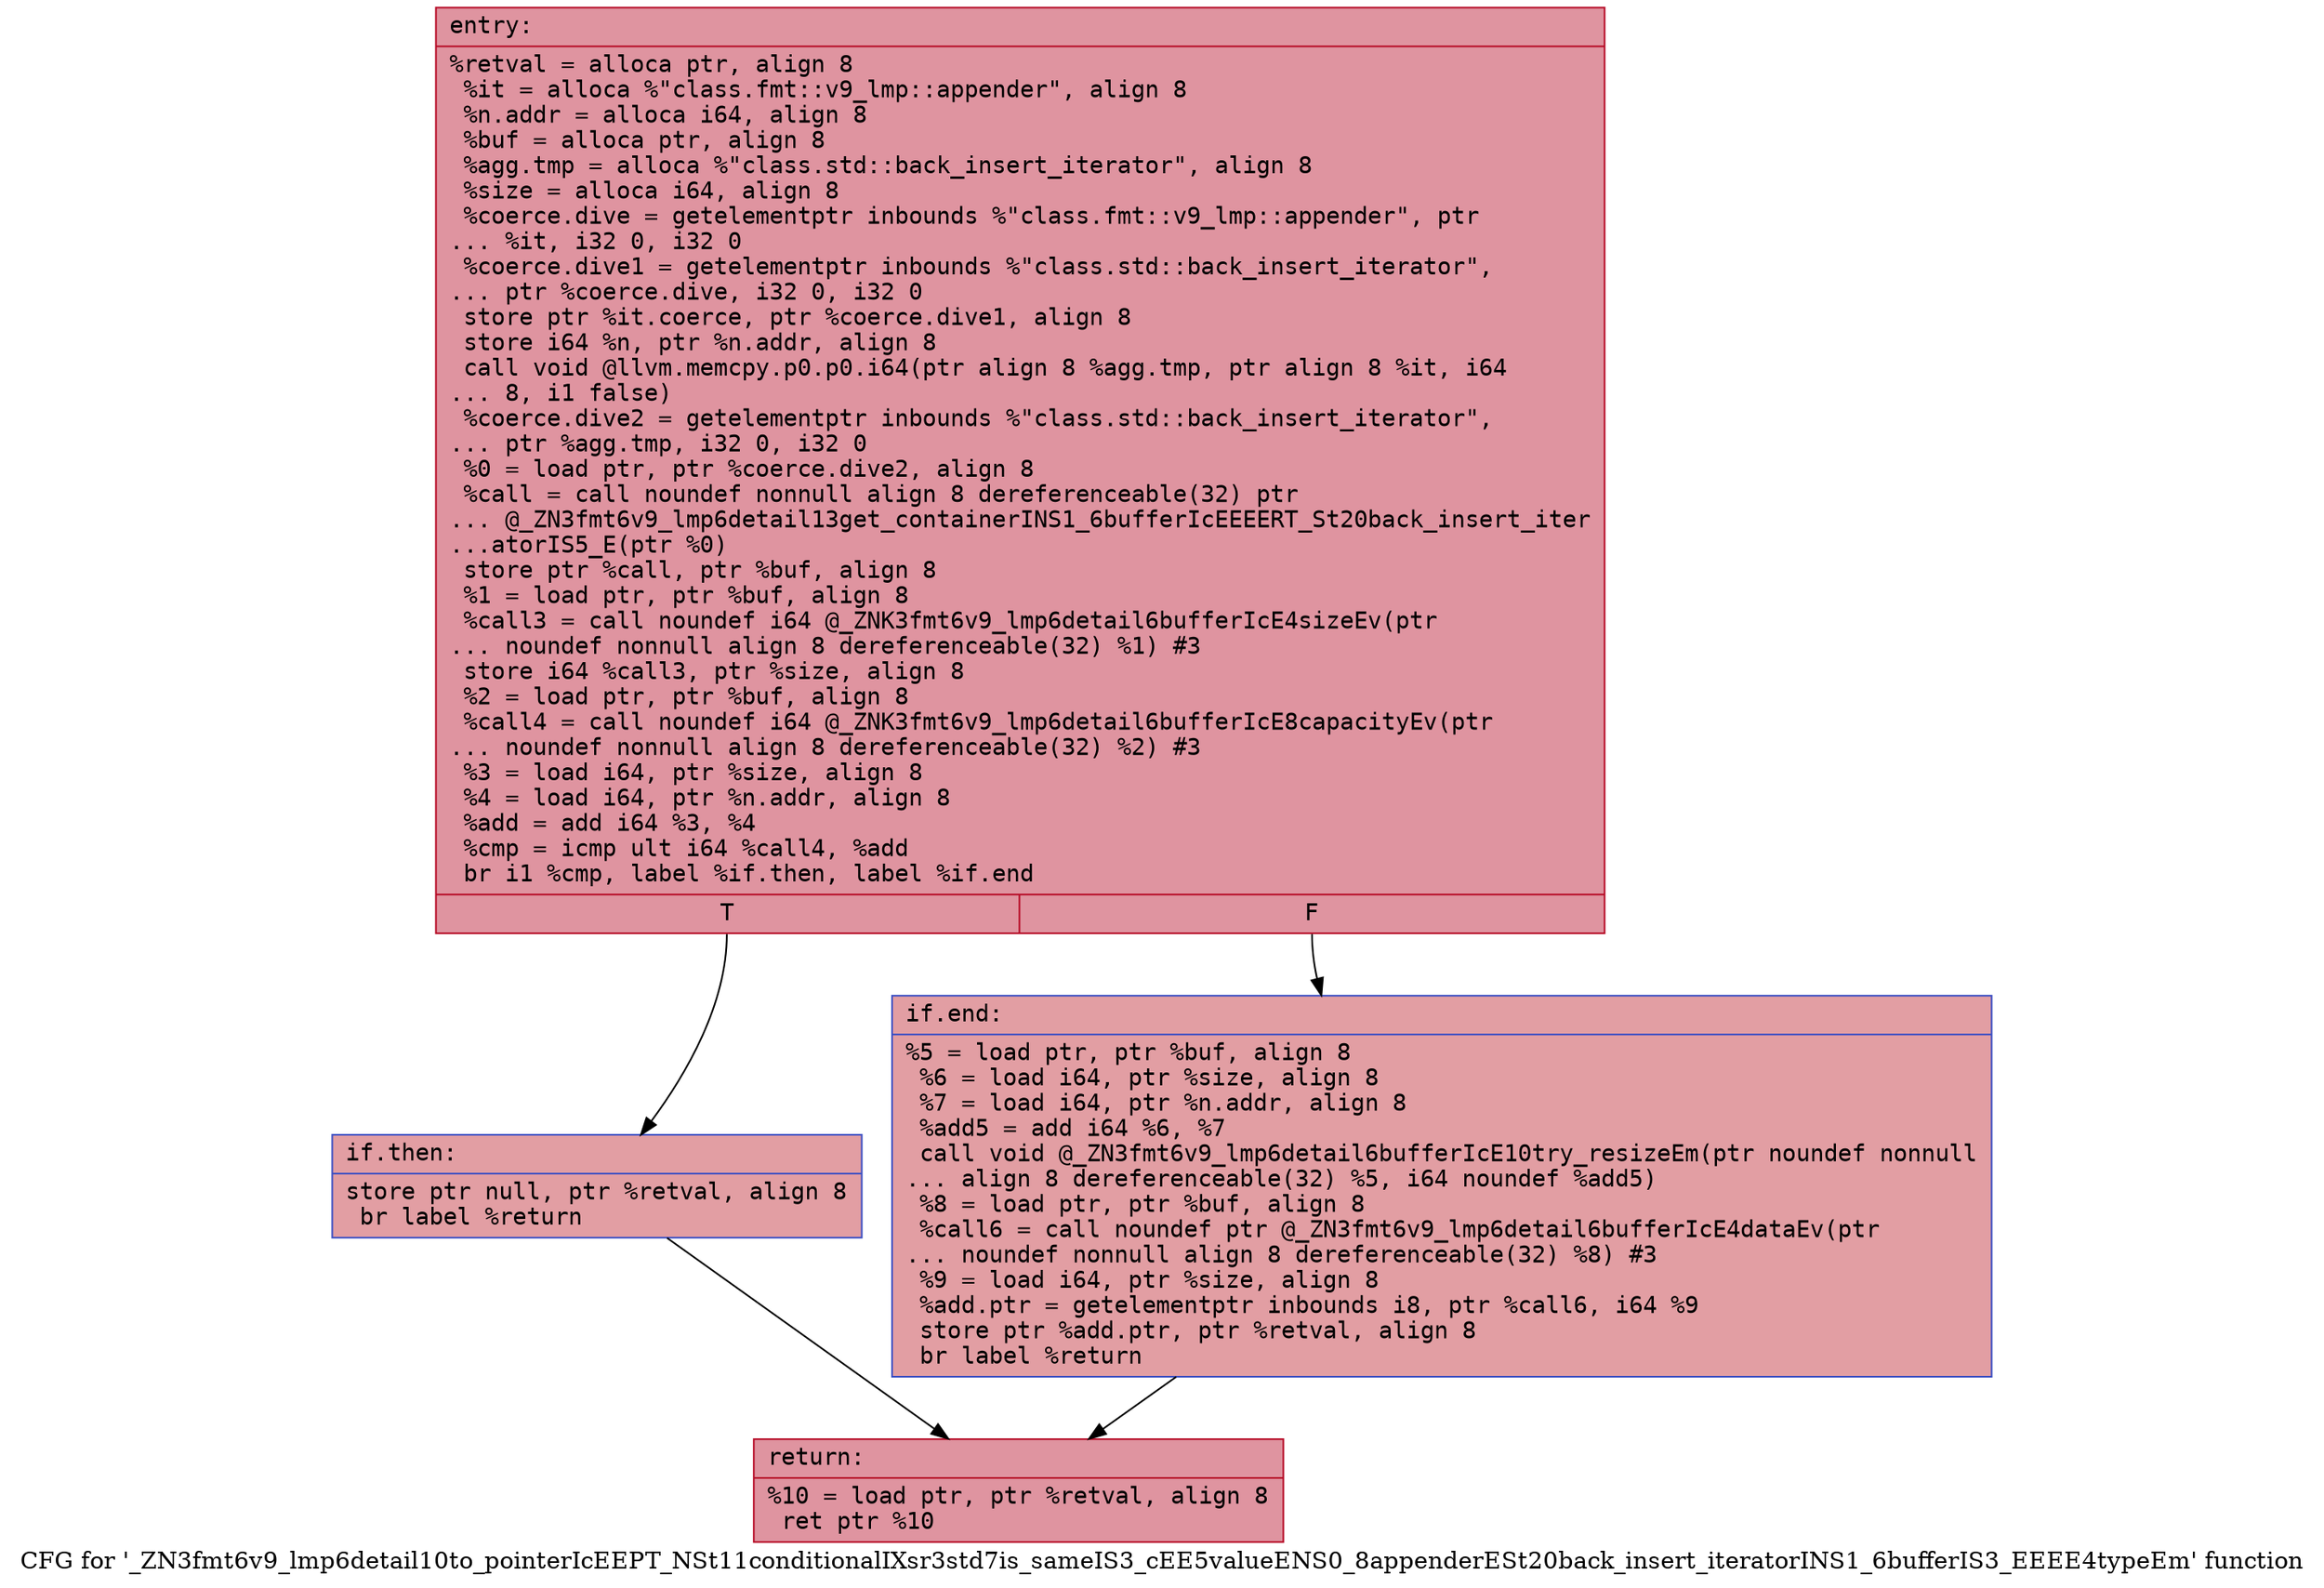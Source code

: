 digraph "CFG for '_ZN3fmt6v9_lmp6detail10to_pointerIcEEPT_NSt11conditionalIXsr3std7is_sameIS3_cEE5valueENS0_8appenderESt20back_insert_iteratorINS1_6bufferIS3_EEEE4typeEm' function" {
	label="CFG for '_ZN3fmt6v9_lmp6detail10to_pointerIcEEPT_NSt11conditionalIXsr3std7is_sameIS3_cEE5valueENS0_8appenderESt20back_insert_iteratorINS1_6bufferIS3_EEEE4typeEm' function";

	Node0x556bfebfe240 [shape=record,color="#b70d28ff", style=filled, fillcolor="#b70d2870" fontname="Courier",label="{entry:\l|  %retval = alloca ptr, align 8\l  %it = alloca %\"class.fmt::v9_lmp::appender\", align 8\l  %n.addr = alloca i64, align 8\l  %buf = alloca ptr, align 8\l  %agg.tmp = alloca %\"class.std::back_insert_iterator\", align 8\l  %size = alloca i64, align 8\l  %coerce.dive = getelementptr inbounds %\"class.fmt::v9_lmp::appender\", ptr\l... %it, i32 0, i32 0\l  %coerce.dive1 = getelementptr inbounds %\"class.std::back_insert_iterator\",\l... ptr %coerce.dive, i32 0, i32 0\l  store ptr %it.coerce, ptr %coerce.dive1, align 8\l  store i64 %n, ptr %n.addr, align 8\l  call void @llvm.memcpy.p0.p0.i64(ptr align 8 %agg.tmp, ptr align 8 %it, i64\l... 8, i1 false)\l  %coerce.dive2 = getelementptr inbounds %\"class.std::back_insert_iterator\",\l... ptr %agg.tmp, i32 0, i32 0\l  %0 = load ptr, ptr %coerce.dive2, align 8\l  %call = call noundef nonnull align 8 dereferenceable(32) ptr\l... @_ZN3fmt6v9_lmp6detail13get_containerINS1_6bufferIcEEEERT_St20back_insert_iter\l...atorIS5_E(ptr %0)\l  store ptr %call, ptr %buf, align 8\l  %1 = load ptr, ptr %buf, align 8\l  %call3 = call noundef i64 @_ZNK3fmt6v9_lmp6detail6bufferIcE4sizeEv(ptr\l... noundef nonnull align 8 dereferenceable(32) %1) #3\l  store i64 %call3, ptr %size, align 8\l  %2 = load ptr, ptr %buf, align 8\l  %call4 = call noundef i64 @_ZNK3fmt6v9_lmp6detail6bufferIcE8capacityEv(ptr\l... noundef nonnull align 8 dereferenceable(32) %2) #3\l  %3 = load i64, ptr %size, align 8\l  %4 = load i64, ptr %n.addr, align 8\l  %add = add i64 %3, %4\l  %cmp = icmp ult i64 %call4, %add\l  br i1 %cmp, label %if.then, label %if.end\l|{<s0>T|<s1>F}}"];
	Node0x556bfebfe240:s0 -> Node0x556bfebff390[tooltip="entry -> if.then\nProbability 50.00%" ];
	Node0x556bfebfe240:s1 -> Node0x556bfebff400[tooltip="entry -> if.end\nProbability 50.00%" ];
	Node0x556bfebff390 [shape=record,color="#3d50c3ff", style=filled, fillcolor="#be242e70" fontname="Courier",label="{if.then:\l|  store ptr null, ptr %retval, align 8\l  br label %return\l}"];
	Node0x556bfebff390 -> Node0x556bfebff5c0[tooltip="if.then -> return\nProbability 100.00%" ];
	Node0x556bfebff400 [shape=record,color="#3d50c3ff", style=filled, fillcolor="#be242e70" fontname="Courier",label="{if.end:\l|  %5 = load ptr, ptr %buf, align 8\l  %6 = load i64, ptr %size, align 8\l  %7 = load i64, ptr %n.addr, align 8\l  %add5 = add i64 %6, %7\l  call void @_ZN3fmt6v9_lmp6detail6bufferIcE10try_resizeEm(ptr noundef nonnull\l... align 8 dereferenceable(32) %5, i64 noundef %add5)\l  %8 = load ptr, ptr %buf, align 8\l  %call6 = call noundef ptr @_ZN3fmt6v9_lmp6detail6bufferIcE4dataEv(ptr\l... noundef nonnull align 8 dereferenceable(32) %8) #3\l  %9 = load i64, ptr %size, align 8\l  %add.ptr = getelementptr inbounds i8, ptr %call6, i64 %9\l  store ptr %add.ptr, ptr %retval, align 8\l  br label %return\l}"];
	Node0x556bfebff400 -> Node0x556bfebff5c0[tooltip="if.end -> return\nProbability 100.00%" ];
	Node0x556bfebff5c0 [shape=record,color="#b70d28ff", style=filled, fillcolor="#b70d2870" fontname="Courier",label="{return:\l|  %10 = load ptr, ptr %retval, align 8\l  ret ptr %10\l}"];
}
